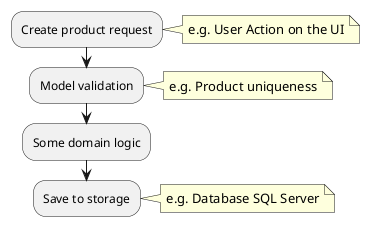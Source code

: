 !includeurl https://raw.githubusercontent.com/inthepocket/plantuml-styles/master/styles.plantuml!0

@startuml
:Create product request;
note right
    e.g. User Action on the UI
end note
:Model validation;
note right
    e.g. Product uniqueness
end note
:Some domain logic;
:Save to storage;
note right
    e.g. Database SQL Server
end note
@enduml


